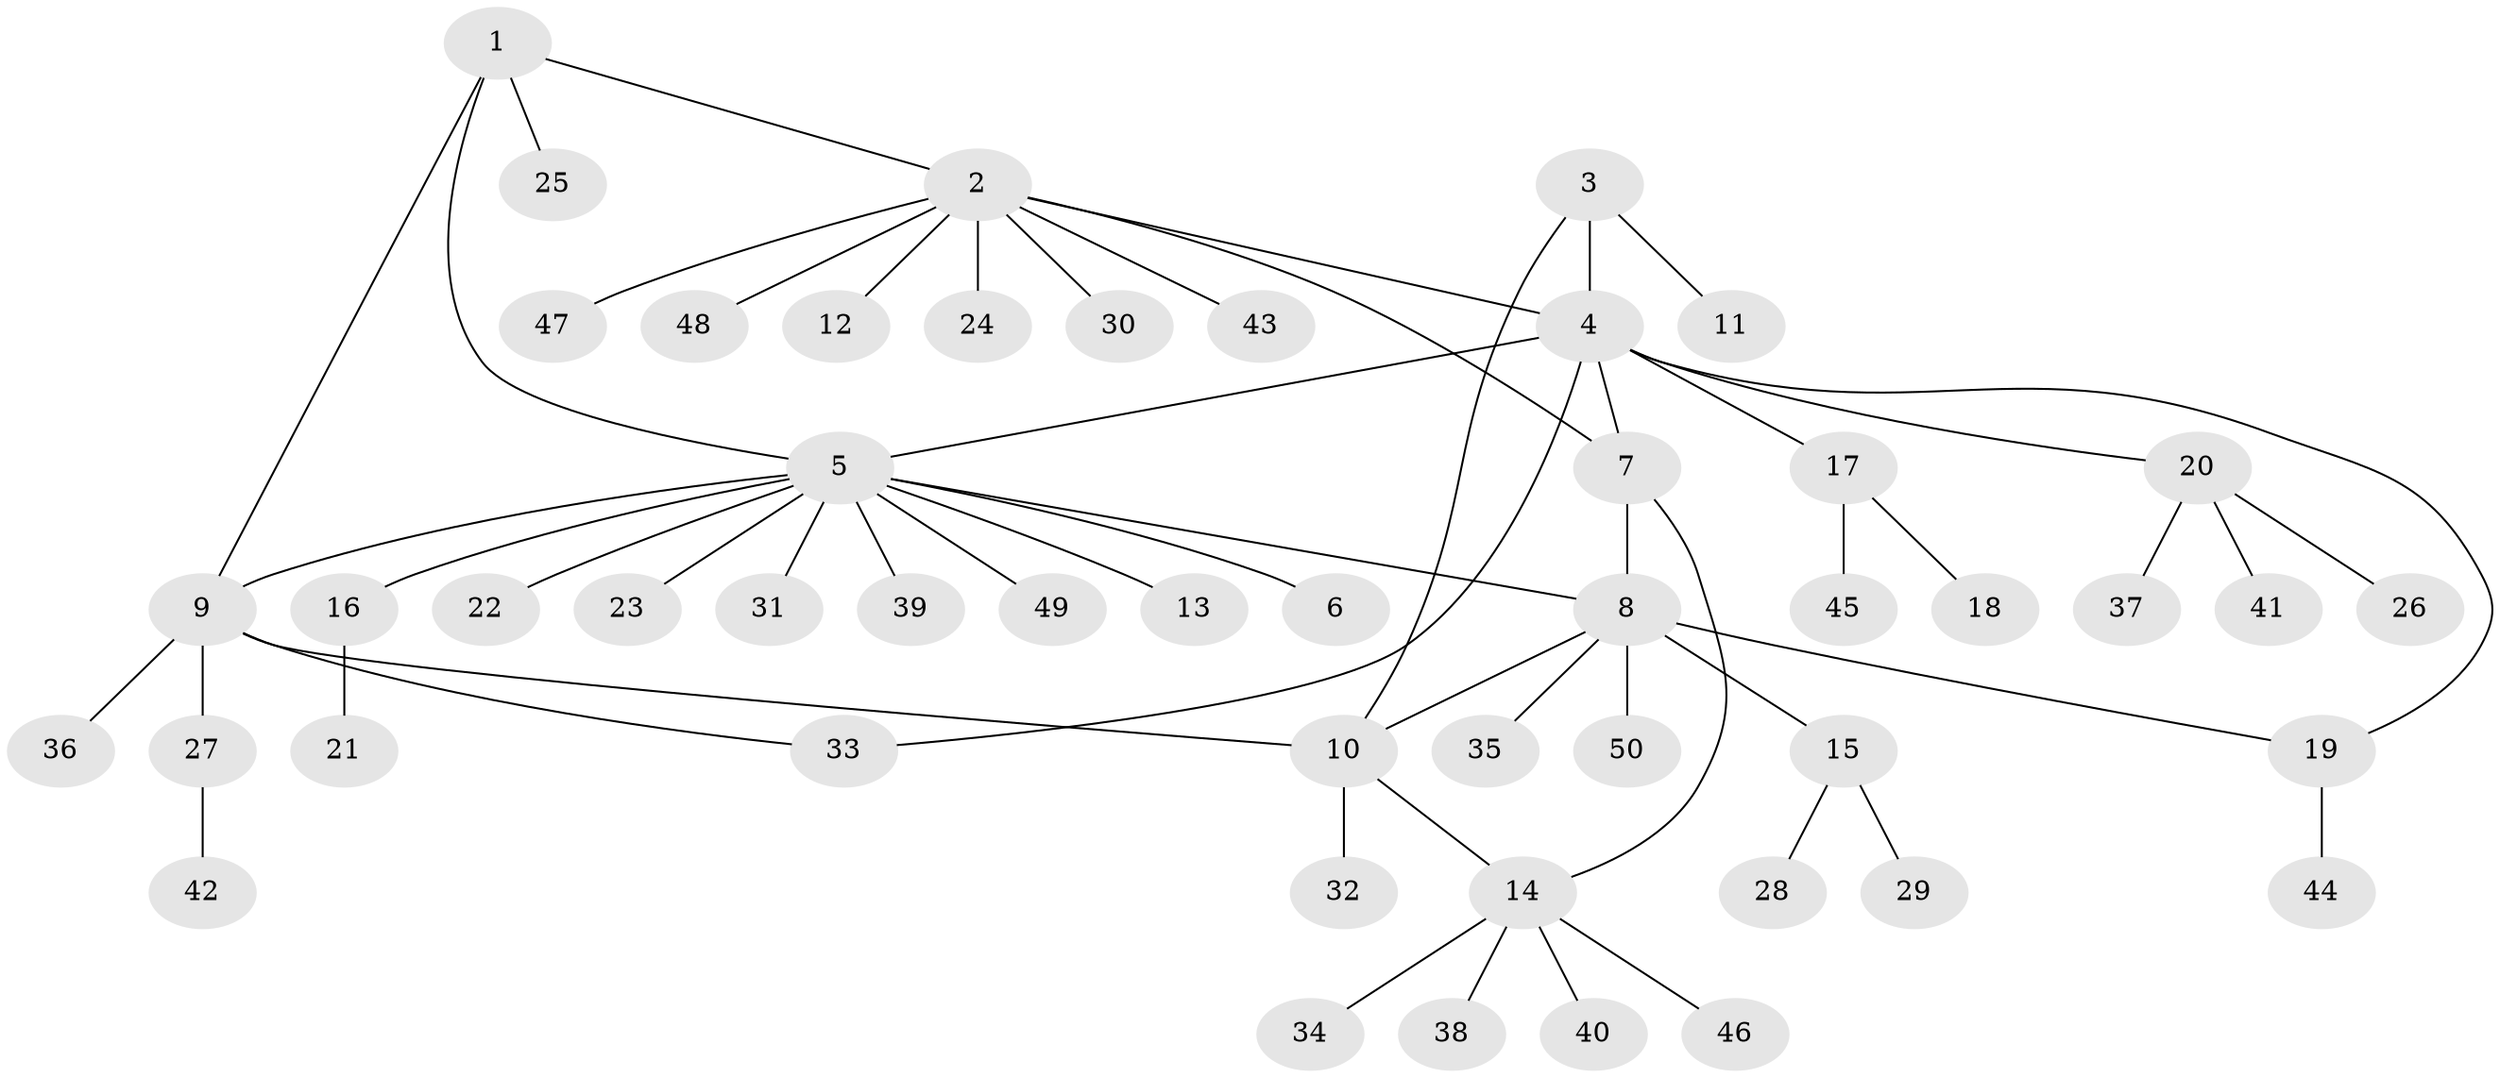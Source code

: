 // Generated by graph-tools (version 1.1) at 2025/15/03/09/25 04:15:58]
// undirected, 50 vertices, 58 edges
graph export_dot {
graph [start="1"]
  node [color=gray90,style=filled];
  1;
  2;
  3;
  4;
  5;
  6;
  7;
  8;
  9;
  10;
  11;
  12;
  13;
  14;
  15;
  16;
  17;
  18;
  19;
  20;
  21;
  22;
  23;
  24;
  25;
  26;
  27;
  28;
  29;
  30;
  31;
  32;
  33;
  34;
  35;
  36;
  37;
  38;
  39;
  40;
  41;
  42;
  43;
  44;
  45;
  46;
  47;
  48;
  49;
  50;
  1 -- 2;
  1 -- 5;
  1 -- 9;
  1 -- 25;
  2 -- 4;
  2 -- 7;
  2 -- 12;
  2 -- 24;
  2 -- 30;
  2 -- 43;
  2 -- 47;
  2 -- 48;
  3 -- 4;
  3 -- 10;
  3 -- 11;
  4 -- 5;
  4 -- 7;
  4 -- 17;
  4 -- 19;
  4 -- 20;
  4 -- 33;
  5 -- 6;
  5 -- 8;
  5 -- 9;
  5 -- 13;
  5 -- 16;
  5 -- 22;
  5 -- 23;
  5 -- 31;
  5 -- 39;
  5 -- 49;
  7 -- 8;
  7 -- 14;
  8 -- 10;
  8 -- 15;
  8 -- 19;
  8 -- 35;
  8 -- 50;
  9 -- 10;
  9 -- 27;
  9 -- 33;
  9 -- 36;
  10 -- 14;
  10 -- 32;
  14 -- 34;
  14 -- 38;
  14 -- 40;
  14 -- 46;
  15 -- 28;
  15 -- 29;
  16 -- 21;
  17 -- 18;
  17 -- 45;
  19 -- 44;
  20 -- 26;
  20 -- 37;
  20 -- 41;
  27 -- 42;
}
